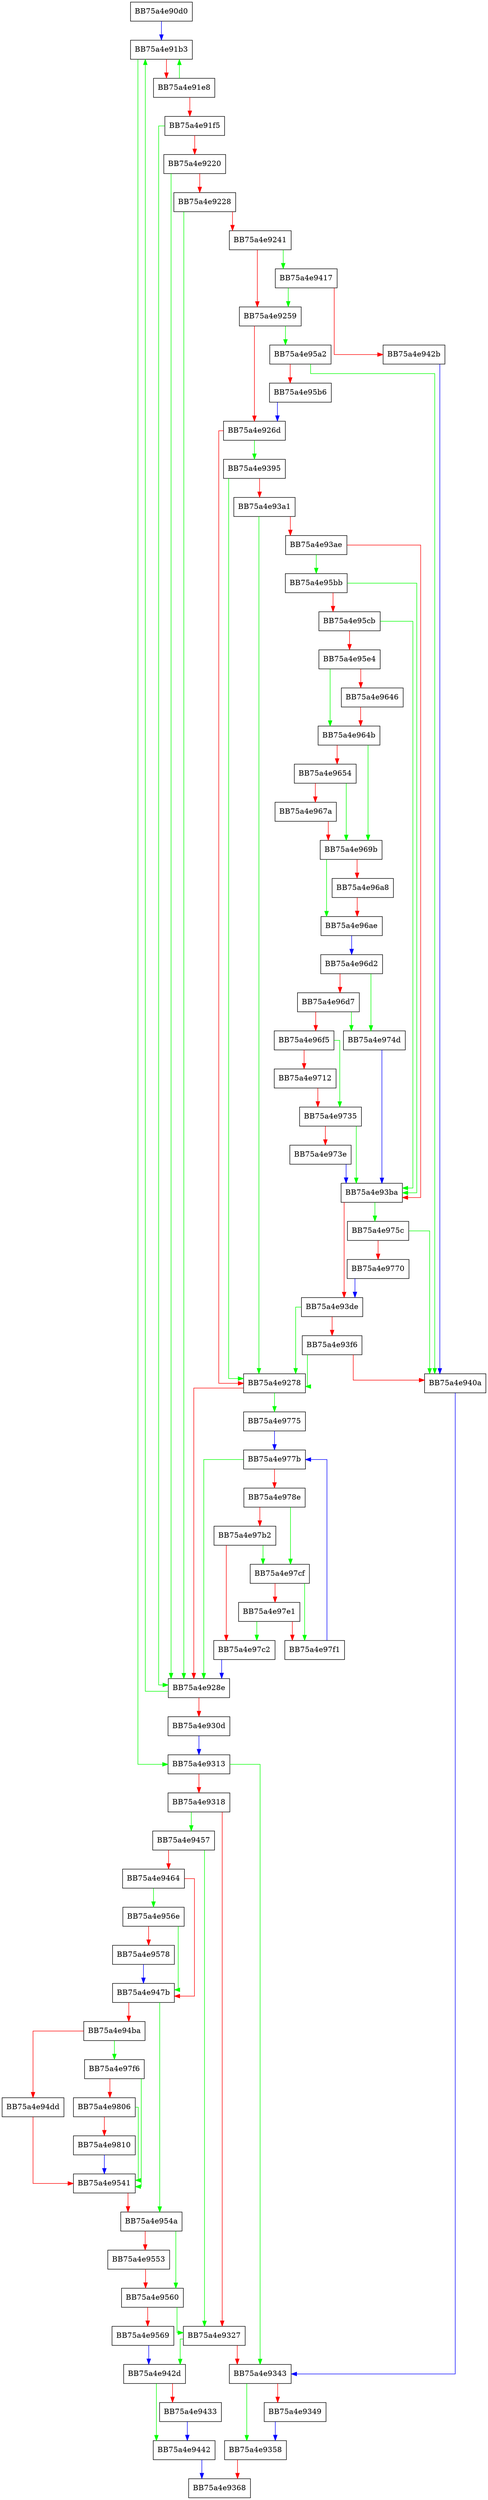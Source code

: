 digraph scan_vmem {
  node [shape="box"];
  graph [splines=ortho];
  BB75a4e90d0 -> BB75a4e91b3 [color="blue"];
  BB75a4e91b3 -> BB75a4e9313 [color="green"];
  BB75a4e91b3 -> BB75a4e91e8 [color="red"];
  BB75a4e91e8 -> BB75a4e91b3 [color="green"];
  BB75a4e91e8 -> BB75a4e91f5 [color="red"];
  BB75a4e91f5 -> BB75a4e928e [color="green"];
  BB75a4e91f5 -> BB75a4e9220 [color="red"];
  BB75a4e9220 -> BB75a4e928e [color="green"];
  BB75a4e9220 -> BB75a4e9228 [color="red"];
  BB75a4e9228 -> BB75a4e928e [color="green"];
  BB75a4e9228 -> BB75a4e9241 [color="red"];
  BB75a4e9241 -> BB75a4e9417 [color="green"];
  BB75a4e9241 -> BB75a4e9259 [color="red"];
  BB75a4e9259 -> BB75a4e95a2 [color="green"];
  BB75a4e9259 -> BB75a4e926d [color="red"];
  BB75a4e926d -> BB75a4e9395 [color="green"];
  BB75a4e926d -> BB75a4e9278 [color="red"];
  BB75a4e9278 -> BB75a4e9775 [color="green"];
  BB75a4e9278 -> BB75a4e928e [color="red"];
  BB75a4e928e -> BB75a4e91b3 [color="green"];
  BB75a4e928e -> BB75a4e930d [color="red"];
  BB75a4e930d -> BB75a4e9313 [color="blue"];
  BB75a4e9313 -> BB75a4e9343 [color="green"];
  BB75a4e9313 -> BB75a4e9318 [color="red"];
  BB75a4e9318 -> BB75a4e9457 [color="green"];
  BB75a4e9318 -> BB75a4e9327 [color="red"];
  BB75a4e9327 -> BB75a4e942d [color="green"];
  BB75a4e9327 -> BB75a4e9343 [color="red"];
  BB75a4e9343 -> BB75a4e9358 [color="green"];
  BB75a4e9343 -> BB75a4e9349 [color="red"];
  BB75a4e9349 -> BB75a4e9358 [color="blue"];
  BB75a4e9358 -> BB75a4e9368 [color="red"];
  BB75a4e9395 -> BB75a4e9278 [color="green"];
  BB75a4e9395 -> BB75a4e93a1 [color="red"];
  BB75a4e93a1 -> BB75a4e9278 [color="green"];
  BB75a4e93a1 -> BB75a4e93ae [color="red"];
  BB75a4e93ae -> BB75a4e95bb [color="green"];
  BB75a4e93ae -> BB75a4e93ba [color="red"];
  BB75a4e93ba -> BB75a4e975c [color="green"];
  BB75a4e93ba -> BB75a4e93de [color="red"];
  BB75a4e93de -> BB75a4e9278 [color="green"];
  BB75a4e93de -> BB75a4e93f6 [color="red"];
  BB75a4e93f6 -> BB75a4e9278 [color="green"];
  BB75a4e93f6 -> BB75a4e940a [color="red"];
  BB75a4e940a -> BB75a4e9343 [color="blue"];
  BB75a4e9417 -> BB75a4e9259 [color="green"];
  BB75a4e9417 -> BB75a4e942b [color="red"];
  BB75a4e942b -> BB75a4e940a [color="blue"];
  BB75a4e942d -> BB75a4e9442 [color="green"];
  BB75a4e942d -> BB75a4e9433 [color="red"];
  BB75a4e9433 -> BB75a4e9442 [color="blue"];
  BB75a4e9442 -> BB75a4e9368 [color="blue"];
  BB75a4e9457 -> BB75a4e9327 [color="green"];
  BB75a4e9457 -> BB75a4e9464 [color="red"];
  BB75a4e9464 -> BB75a4e956e [color="green"];
  BB75a4e9464 -> BB75a4e947b [color="red"];
  BB75a4e947b -> BB75a4e954a [color="green"];
  BB75a4e947b -> BB75a4e94ba [color="red"];
  BB75a4e94ba -> BB75a4e97f6 [color="green"];
  BB75a4e94ba -> BB75a4e94dd [color="red"];
  BB75a4e94dd -> BB75a4e9541 [color="red"];
  BB75a4e9541 -> BB75a4e954a [color="red"];
  BB75a4e954a -> BB75a4e9560 [color="green"];
  BB75a4e954a -> BB75a4e9553 [color="red"];
  BB75a4e9553 -> BB75a4e9560 [color="red"];
  BB75a4e9560 -> BB75a4e9327 [color="green"];
  BB75a4e9560 -> BB75a4e9569 [color="red"];
  BB75a4e9569 -> BB75a4e942d [color="blue"];
  BB75a4e956e -> BB75a4e947b [color="green"];
  BB75a4e956e -> BB75a4e9578 [color="red"];
  BB75a4e9578 -> BB75a4e947b [color="blue"];
  BB75a4e95a2 -> BB75a4e940a [color="green"];
  BB75a4e95a2 -> BB75a4e95b6 [color="red"];
  BB75a4e95b6 -> BB75a4e926d [color="blue"];
  BB75a4e95bb -> BB75a4e93ba [color="green"];
  BB75a4e95bb -> BB75a4e95cb [color="red"];
  BB75a4e95cb -> BB75a4e93ba [color="green"];
  BB75a4e95cb -> BB75a4e95e4 [color="red"];
  BB75a4e95e4 -> BB75a4e964b [color="green"];
  BB75a4e95e4 -> BB75a4e9646 [color="red"];
  BB75a4e9646 -> BB75a4e964b [color="red"];
  BB75a4e964b -> BB75a4e969b [color="green"];
  BB75a4e964b -> BB75a4e9654 [color="red"];
  BB75a4e9654 -> BB75a4e969b [color="green"];
  BB75a4e9654 -> BB75a4e967a [color="red"];
  BB75a4e967a -> BB75a4e969b [color="red"];
  BB75a4e969b -> BB75a4e96ae [color="green"];
  BB75a4e969b -> BB75a4e96a8 [color="red"];
  BB75a4e96a8 -> BB75a4e96ae [color="red"];
  BB75a4e96ae -> BB75a4e96d2 [color="blue"];
  BB75a4e96d2 -> BB75a4e974d [color="green"];
  BB75a4e96d2 -> BB75a4e96d7 [color="red"];
  BB75a4e96d7 -> BB75a4e974d [color="green"];
  BB75a4e96d7 -> BB75a4e96f5 [color="red"];
  BB75a4e96f5 -> BB75a4e9735 [color="green"];
  BB75a4e96f5 -> BB75a4e9712 [color="red"];
  BB75a4e9712 -> BB75a4e9735 [color="red"];
  BB75a4e9735 -> BB75a4e93ba [color="green"];
  BB75a4e9735 -> BB75a4e973e [color="red"];
  BB75a4e973e -> BB75a4e93ba [color="blue"];
  BB75a4e974d -> BB75a4e93ba [color="blue"];
  BB75a4e975c -> BB75a4e940a [color="green"];
  BB75a4e975c -> BB75a4e9770 [color="red"];
  BB75a4e9770 -> BB75a4e93de [color="blue"];
  BB75a4e9775 -> BB75a4e977b [color="blue"];
  BB75a4e977b -> BB75a4e928e [color="green"];
  BB75a4e977b -> BB75a4e978e [color="red"];
  BB75a4e978e -> BB75a4e97cf [color="green"];
  BB75a4e978e -> BB75a4e97b2 [color="red"];
  BB75a4e97b2 -> BB75a4e97cf [color="green"];
  BB75a4e97b2 -> BB75a4e97c2 [color="red"];
  BB75a4e97c2 -> BB75a4e928e [color="blue"];
  BB75a4e97cf -> BB75a4e97f1 [color="green"];
  BB75a4e97cf -> BB75a4e97e1 [color="red"];
  BB75a4e97e1 -> BB75a4e97c2 [color="green"];
  BB75a4e97e1 -> BB75a4e97f1 [color="red"];
  BB75a4e97f1 -> BB75a4e977b [color="blue"];
  BB75a4e97f6 -> BB75a4e9541 [color="green"];
  BB75a4e97f6 -> BB75a4e9806 [color="red"];
  BB75a4e9806 -> BB75a4e9541 [color="green"];
  BB75a4e9806 -> BB75a4e9810 [color="red"];
  BB75a4e9810 -> BB75a4e9541 [color="blue"];
}